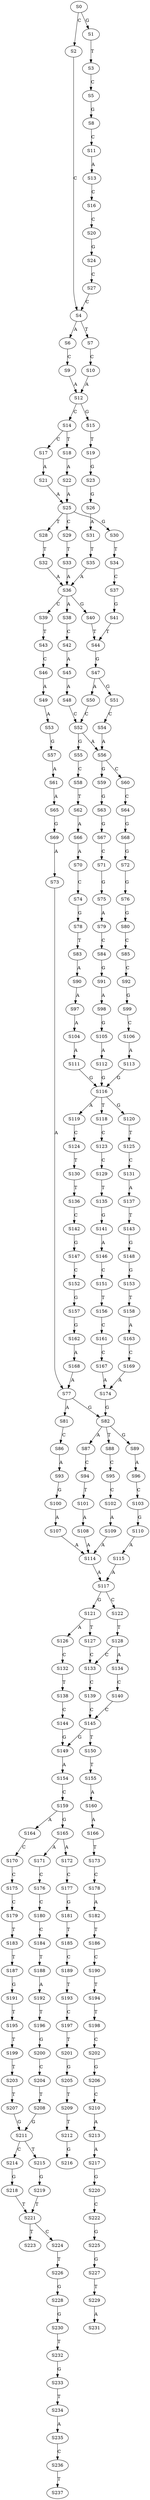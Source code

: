 strict digraph  {
	S0 -> S1 [ label = G ];
	S0 -> S2 [ label = C ];
	S1 -> S3 [ label = T ];
	S2 -> S4 [ label = C ];
	S3 -> S5 [ label = C ];
	S4 -> S6 [ label = A ];
	S4 -> S7 [ label = T ];
	S5 -> S8 [ label = G ];
	S6 -> S9 [ label = C ];
	S7 -> S10 [ label = C ];
	S8 -> S11 [ label = C ];
	S9 -> S12 [ label = A ];
	S10 -> S12 [ label = A ];
	S11 -> S13 [ label = A ];
	S12 -> S14 [ label = C ];
	S12 -> S15 [ label = G ];
	S13 -> S16 [ label = C ];
	S14 -> S17 [ label = C ];
	S14 -> S18 [ label = T ];
	S15 -> S19 [ label = T ];
	S16 -> S20 [ label = C ];
	S17 -> S21 [ label = A ];
	S18 -> S22 [ label = A ];
	S19 -> S23 [ label = G ];
	S20 -> S24 [ label = G ];
	S21 -> S25 [ label = A ];
	S22 -> S25 [ label = A ];
	S23 -> S26 [ label = G ];
	S24 -> S27 [ label = C ];
	S25 -> S28 [ label = T ];
	S25 -> S29 [ label = C ];
	S25 -> S30 [ label = G ];
	S26 -> S31 [ label = A ];
	S27 -> S4 [ label = C ];
	S28 -> S32 [ label = T ];
	S29 -> S33 [ label = T ];
	S30 -> S34 [ label = T ];
	S31 -> S35 [ label = T ];
	S32 -> S36 [ label = A ];
	S33 -> S36 [ label = A ];
	S34 -> S37 [ label = C ];
	S35 -> S36 [ label = A ];
	S36 -> S38 [ label = A ];
	S36 -> S39 [ label = C ];
	S36 -> S40 [ label = G ];
	S37 -> S41 [ label = G ];
	S38 -> S42 [ label = C ];
	S39 -> S43 [ label = T ];
	S40 -> S44 [ label = T ];
	S41 -> S44 [ label = T ];
	S42 -> S45 [ label = A ];
	S43 -> S46 [ label = C ];
	S44 -> S47 [ label = G ];
	S45 -> S48 [ label = A ];
	S46 -> S49 [ label = A ];
	S47 -> S50 [ label = A ];
	S47 -> S51 [ label = G ];
	S48 -> S52 [ label = C ];
	S49 -> S53 [ label = A ];
	S50 -> S52 [ label = C ];
	S51 -> S54 [ label = C ];
	S52 -> S55 [ label = G ];
	S52 -> S56 [ label = A ];
	S53 -> S57 [ label = G ];
	S54 -> S56 [ label = A ];
	S55 -> S58 [ label = C ];
	S56 -> S59 [ label = G ];
	S56 -> S60 [ label = C ];
	S57 -> S61 [ label = A ];
	S58 -> S62 [ label = T ];
	S59 -> S63 [ label = G ];
	S60 -> S64 [ label = C ];
	S61 -> S65 [ label = A ];
	S62 -> S66 [ label = A ];
	S63 -> S67 [ label = G ];
	S64 -> S68 [ label = G ];
	S65 -> S69 [ label = G ];
	S66 -> S70 [ label = A ];
	S67 -> S71 [ label = C ];
	S68 -> S72 [ label = G ];
	S69 -> S73 [ label = A ];
	S70 -> S74 [ label = C ];
	S71 -> S75 [ label = G ];
	S72 -> S76 [ label = G ];
	S73 -> S77 [ label = A ];
	S74 -> S78 [ label = G ];
	S75 -> S79 [ label = A ];
	S76 -> S80 [ label = G ];
	S77 -> S81 [ label = A ];
	S77 -> S82 [ label = G ];
	S78 -> S83 [ label = T ];
	S79 -> S84 [ label = C ];
	S80 -> S85 [ label = C ];
	S81 -> S86 [ label = C ];
	S82 -> S87 [ label = A ];
	S82 -> S88 [ label = T ];
	S82 -> S89 [ label = G ];
	S83 -> S90 [ label = A ];
	S84 -> S91 [ label = G ];
	S85 -> S92 [ label = C ];
	S86 -> S93 [ label = A ];
	S87 -> S94 [ label = C ];
	S88 -> S95 [ label = C ];
	S89 -> S96 [ label = A ];
	S90 -> S97 [ label = A ];
	S91 -> S98 [ label = A ];
	S92 -> S99 [ label = G ];
	S93 -> S100 [ label = G ];
	S94 -> S101 [ label = T ];
	S95 -> S102 [ label = C ];
	S96 -> S103 [ label = C ];
	S97 -> S104 [ label = A ];
	S98 -> S105 [ label = G ];
	S99 -> S106 [ label = C ];
	S100 -> S107 [ label = A ];
	S101 -> S108 [ label = A ];
	S102 -> S109 [ label = A ];
	S103 -> S110 [ label = G ];
	S104 -> S111 [ label = A ];
	S105 -> S112 [ label = A ];
	S106 -> S113 [ label = A ];
	S107 -> S114 [ label = A ];
	S108 -> S114 [ label = A ];
	S109 -> S114 [ label = A ];
	S110 -> S115 [ label = A ];
	S111 -> S116 [ label = G ];
	S112 -> S116 [ label = G ];
	S113 -> S116 [ label = G ];
	S114 -> S117 [ label = A ];
	S115 -> S117 [ label = A ];
	S116 -> S118 [ label = T ];
	S116 -> S119 [ label = A ];
	S116 -> S120 [ label = G ];
	S117 -> S121 [ label = G ];
	S117 -> S122 [ label = C ];
	S118 -> S123 [ label = C ];
	S119 -> S124 [ label = C ];
	S120 -> S125 [ label = T ];
	S121 -> S126 [ label = A ];
	S121 -> S127 [ label = T ];
	S122 -> S128 [ label = T ];
	S123 -> S129 [ label = C ];
	S124 -> S130 [ label = T ];
	S125 -> S131 [ label = C ];
	S126 -> S132 [ label = C ];
	S127 -> S133 [ label = C ];
	S128 -> S134 [ label = A ];
	S128 -> S133 [ label = C ];
	S129 -> S135 [ label = T ];
	S130 -> S136 [ label = T ];
	S131 -> S137 [ label = A ];
	S132 -> S138 [ label = T ];
	S133 -> S139 [ label = C ];
	S134 -> S140 [ label = C ];
	S135 -> S141 [ label = G ];
	S136 -> S142 [ label = C ];
	S137 -> S143 [ label = T ];
	S138 -> S144 [ label = C ];
	S139 -> S145 [ label = C ];
	S140 -> S145 [ label = C ];
	S141 -> S146 [ label = A ];
	S142 -> S147 [ label = G ];
	S143 -> S148 [ label = G ];
	S144 -> S149 [ label = G ];
	S145 -> S150 [ label = T ];
	S145 -> S149 [ label = G ];
	S146 -> S151 [ label = C ];
	S147 -> S152 [ label = C ];
	S148 -> S153 [ label = G ];
	S149 -> S154 [ label = A ];
	S150 -> S155 [ label = T ];
	S151 -> S156 [ label = T ];
	S152 -> S157 [ label = G ];
	S153 -> S158 [ label = T ];
	S154 -> S159 [ label = C ];
	S155 -> S160 [ label = A ];
	S156 -> S161 [ label = C ];
	S157 -> S162 [ label = G ];
	S158 -> S163 [ label = A ];
	S159 -> S164 [ label = A ];
	S159 -> S165 [ label = G ];
	S160 -> S166 [ label = A ];
	S161 -> S167 [ label = C ];
	S162 -> S168 [ label = A ];
	S163 -> S169 [ label = C ];
	S164 -> S170 [ label = C ];
	S165 -> S171 [ label = A ];
	S165 -> S172 [ label = A ];
	S166 -> S173 [ label = T ];
	S167 -> S174 [ label = A ];
	S168 -> S77 [ label = A ];
	S169 -> S174 [ label = A ];
	S170 -> S175 [ label = C ];
	S171 -> S176 [ label = C ];
	S172 -> S177 [ label = C ];
	S173 -> S178 [ label = C ];
	S174 -> S82 [ label = G ];
	S175 -> S179 [ label = C ];
	S176 -> S180 [ label = C ];
	S177 -> S181 [ label = G ];
	S178 -> S182 [ label = A ];
	S179 -> S183 [ label = T ];
	S180 -> S184 [ label = C ];
	S181 -> S185 [ label = T ];
	S182 -> S186 [ label = T ];
	S183 -> S187 [ label = T ];
	S184 -> S188 [ label = T ];
	S185 -> S189 [ label = C ];
	S186 -> S190 [ label = C ];
	S187 -> S191 [ label = G ];
	S188 -> S192 [ label = A ];
	S189 -> S193 [ label = T ];
	S190 -> S194 [ label = T ];
	S191 -> S195 [ label = T ];
	S192 -> S196 [ label = T ];
	S193 -> S197 [ label = C ];
	S194 -> S198 [ label = T ];
	S195 -> S199 [ label = T ];
	S196 -> S200 [ label = G ];
	S197 -> S201 [ label = T ];
	S198 -> S202 [ label = C ];
	S199 -> S203 [ label = T ];
	S200 -> S204 [ label = C ];
	S201 -> S205 [ label = G ];
	S202 -> S206 [ label = G ];
	S203 -> S207 [ label = T ];
	S204 -> S208 [ label = T ];
	S205 -> S209 [ label = T ];
	S206 -> S210 [ label = C ];
	S207 -> S211 [ label = G ];
	S208 -> S211 [ label = G ];
	S209 -> S212 [ label = T ];
	S210 -> S213 [ label = A ];
	S211 -> S214 [ label = C ];
	S211 -> S215 [ label = T ];
	S212 -> S216 [ label = G ];
	S213 -> S217 [ label = A ];
	S214 -> S218 [ label = G ];
	S215 -> S219 [ label = G ];
	S217 -> S220 [ label = G ];
	S218 -> S221 [ label = T ];
	S219 -> S221 [ label = T ];
	S220 -> S222 [ label = C ];
	S221 -> S223 [ label = T ];
	S221 -> S224 [ label = C ];
	S222 -> S225 [ label = G ];
	S224 -> S226 [ label = T ];
	S225 -> S227 [ label = G ];
	S226 -> S228 [ label = G ];
	S227 -> S229 [ label = T ];
	S228 -> S230 [ label = G ];
	S229 -> S231 [ label = A ];
	S230 -> S232 [ label = T ];
	S232 -> S233 [ label = G ];
	S233 -> S234 [ label = T ];
	S234 -> S235 [ label = A ];
	S235 -> S236 [ label = C ];
	S236 -> S237 [ label = T ];
}

